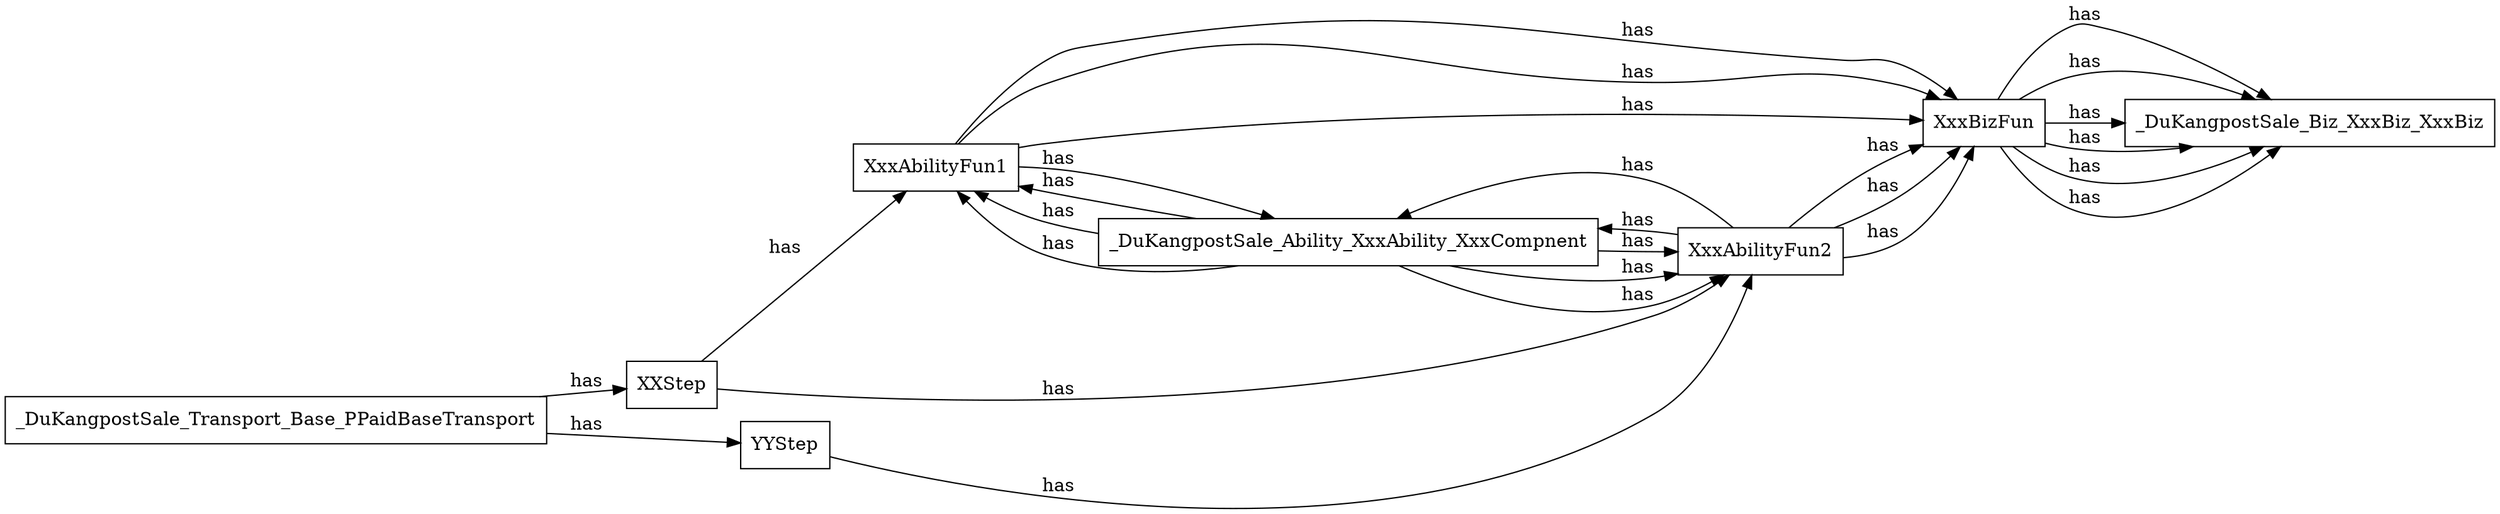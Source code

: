 digraph demo {
 rankdir = LR;

_DuKangpostSale_Transport_Base_PPaidBaseTransport[label="_DuKangpostSale_Transport_Base_PPaidBaseTransport", shape="box"]

XXStep[label="XXStep", shape="box"]

XXStep[label="XXStep", shape="box"]

XxxAbilityFun1[label="XxxAbilityFun1", shape="box"]

XxxAbilityFun1[label="XxxAbilityFun1", shape="box"]

_DuKangpostSale_Ability_XxxAbility_XxxCompnent[label="_DuKangpostSale_Ability_XxxAbility_XxxCompnent", shape="box"]

_DuKangpostSale_Ability_XxxAbility_XxxCompnent[label="_DuKangpostSale_Ability_XxxAbility_XxxCompnent", shape="box"]

XxxAbilityFun1[label="XxxAbilityFun1", shape="box"]

XxxAbilityFun1[label="XxxAbilityFun1", shape="box"]

XxxBizFun[label="XxxBizFun", shape="box"]

XxxBizFun[label="XxxBizFun", shape="box"]

_DuKangpostSale_Biz_XxxBiz_XxxBiz[label="_DuKangpostSale_Biz_XxxBiz_XxxBiz", shape="box"]

_DuKangpostSale_Biz_XxxBiz_XxxBiz[label="_DuKangpostSale_Biz_XxxBiz_XxxBiz", shape="box"]

XxxBizFun->{_DuKangpostSale_Biz_XxxBiz_XxxBiz}[label="has"]

XxxAbilityFun1->{XxxBizFun}[label="has"]

XxxAbilityFun2[label="XxxAbilityFun2", shape="box"]

XxxAbilityFun2[label="XxxAbilityFun2", shape="box"]

XxxBizFun[label="XxxBizFun", shape="box"]

XxxBizFun[label="XxxBizFun", shape="box"]

_DuKangpostSale_Biz_XxxBiz_XxxBiz[label="_DuKangpostSale_Biz_XxxBiz_XxxBiz", shape="box"]

_DuKangpostSale_Biz_XxxBiz_XxxBiz[label="_DuKangpostSale_Biz_XxxBiz_XxxBiz", shape="box"]

XxxBizFun->{_DuKangpostSale_Biz_XxxBiz_XxxBiz}[label="has"]

XxxAbilityFun2->{XxxBizFun}[label="has"]

_DuKangpostSale_Ability_XxxAbility_XxxCompnent->{XxxAbilityFun1,XxxAbilityFun2}[label="has"]

XxxAbilityFun1->{_DuKangpostSale_Ability_XxxAbility_XxxCompnent}[label="has"]

XxxAbilityFun2[label="XxxAbilityFun2", shape="box"]

XxxAbilityFun2[label="XxxAbilityFun2", shape="box"]

_DuKangpostSale_Ability_XxxAbility_XxxCompnent[label="_DuKangpostSale_Ability_XxxAbility_XxxCompnent", shape="box"]

_DuKangpostSale_Ability_XxxAbility_XxxCompnent[label="_DuKangpostSale_Ability_XxxAbility_XxxCompnent", shape="box"]

XxxAbilityFun1[label="XxxAbilityFun1", shape="box"]

XxxAbilityFun1[label="XxxAbilityFun1", shape="box"]

XxxBizFun[label="XxxBizFun", shape="box"]

XxxBizFun[label="XxxBizFun", shape="box"]

_DuKangpostSale_Biz_XxxBiz_XxxBiz[label="_DuKangpostSale_Biz_XxxBiz_XxxBiz", shape="box"]

_DuKangpostSale_Biz_XxxBiz_XxxBiz[label="_DuKangpostSale_Biz_XxxBiz_XxxBiz", shape="box"]

XxxBizFun->{_DuKangpostSale_Biz_XxxBiz_XxxBiz}[label="has"]

XxxAbilityFun1->{XxxBizFun}[label="has"]

XxxAbilityFun2[label="XxxAbilityFun2", shape="box"]

XxxAbilityFun2[label="XxxAbilityFun2", shape="box"]

XxxBizFun[label="XxxBizFun", shape="box"]

XxxBizFun[label="XxxBizFun", shape="box"]

_DuKangpostSale_Biz_XxxBiz_XxxBiz[label="_DuKangpostSale_Biz_XxxBiz_XxxBiz", shape="box"]

_DuKangpostSale_Biz_XxxBiz_XxxBiz[label="_DuKangpostSale_Biz_XxxBiz_XxxBiz", shape="box"]

XxxBizFun->{_DuKangpostSale_Biz_XxxBiz_XxxBiz}[label="has"]

XxxAbilityFun2->{XxxBizFun}[label="has"]

_DuKangpostSale_Ability_XxxAbility_XxxCompnent->{XxxAbilityFun1,XxxAbilityFun2}[label="has"]

XxxAbilityFun2->{_DuKangpostSale_Ability_XxxAbility_XxxCompnent}[label="has"]

XXStep->{XxxAbilityFun1,XxxAbilityFun2}[label="has"]

YYStep[label="YYStep", shape="box"]

YYStep[label="YYStep", shape="box"]

XxxAbilityFun2[label="XxxAbilityFun2", shape="box"]

XxxAbilityFun2[label="XxxAbilityFun2", shape="box"]

_DuKangpostSale_Ability_XxxAbility_XxxCompnent[label="_DuKangpostSale_Ability_XxxAbility_XxxCompnent", shape="box"]

_DuKangpostSale_Ability_XxxAbility_XxxCompnent[label="_DuKangpostSale_Ability_XxxAbility_XxxCompnent", shape="box"]

XxxAbilityFun1[label="XxxAbilityFun1", shape="box"]

XxxAbilityFun1[label="XxxAbilityFun1", shape="box"]

XxxBizFun[label="XxxBizFun", shape="box"]

XxxBizFun[label="XxxBizFun", shape="box"]

_DuKangpostSale_Biz_XxxBiz_XxxBiz[label="_DuKangpostSale_Biz_XxxBiz_XxxBiz", shape="box"]

_DuKangpostSale_Biz_XxxBiz_XxxBiz[label="_DuKangpostSale_Biz_XxxBiz_XxxBiz", shape="box"]

XxxBizFun->{_DuKangpostSale_Biz_XxxBiz_XxxBiz}[label="has"]

XxxAbilityFun1->{XxxBizFun}[label="has"]

XxxAbilityFun2[label="XxxAbilityFun2", shape="box"]

XxxAbilityFun2[label="XxxAbilityFun2", shape="box"]

XxxBizFun[label="XxxBizFun", shape="box"]

XxxBizFun[label="XxxBizFun", shape="box"]

_DuKangpostSale_Biz_XxxBiz_XxxBiz[label="_DuKangpostSale_Biz_XxxBiz_XxxBiz", shape="box"]

_DuKangpostSale_Biz_XxxBiz_XxxBiz[label="_DuKangpostSale_Biz_XxxBiz_XxxBiz", shape="box"]

XxxBizFun->{_DuKangpostSale_Biz_XxxBiz_XxxBiz}[label="has"]

XxxAbilityFun2->{XxxBizFun}[label="has"]

_DuKangpostSale_Ability_XxxAbility_XxxCompnent->{XxxAbilityFun1,XxxAbilityFun2}[label="has"]

XxxAbilityFun2->{_DuKangpostSale_Ability_XxxAbility_XxxCompnent}[label="has"]

YYStep->{XxxAbilityFun2}[label="has"]

_DuKangpostSale_Transport_Base_PPaidBaseTransport->{XXStep,YYStep}[label="has"]
 
}
